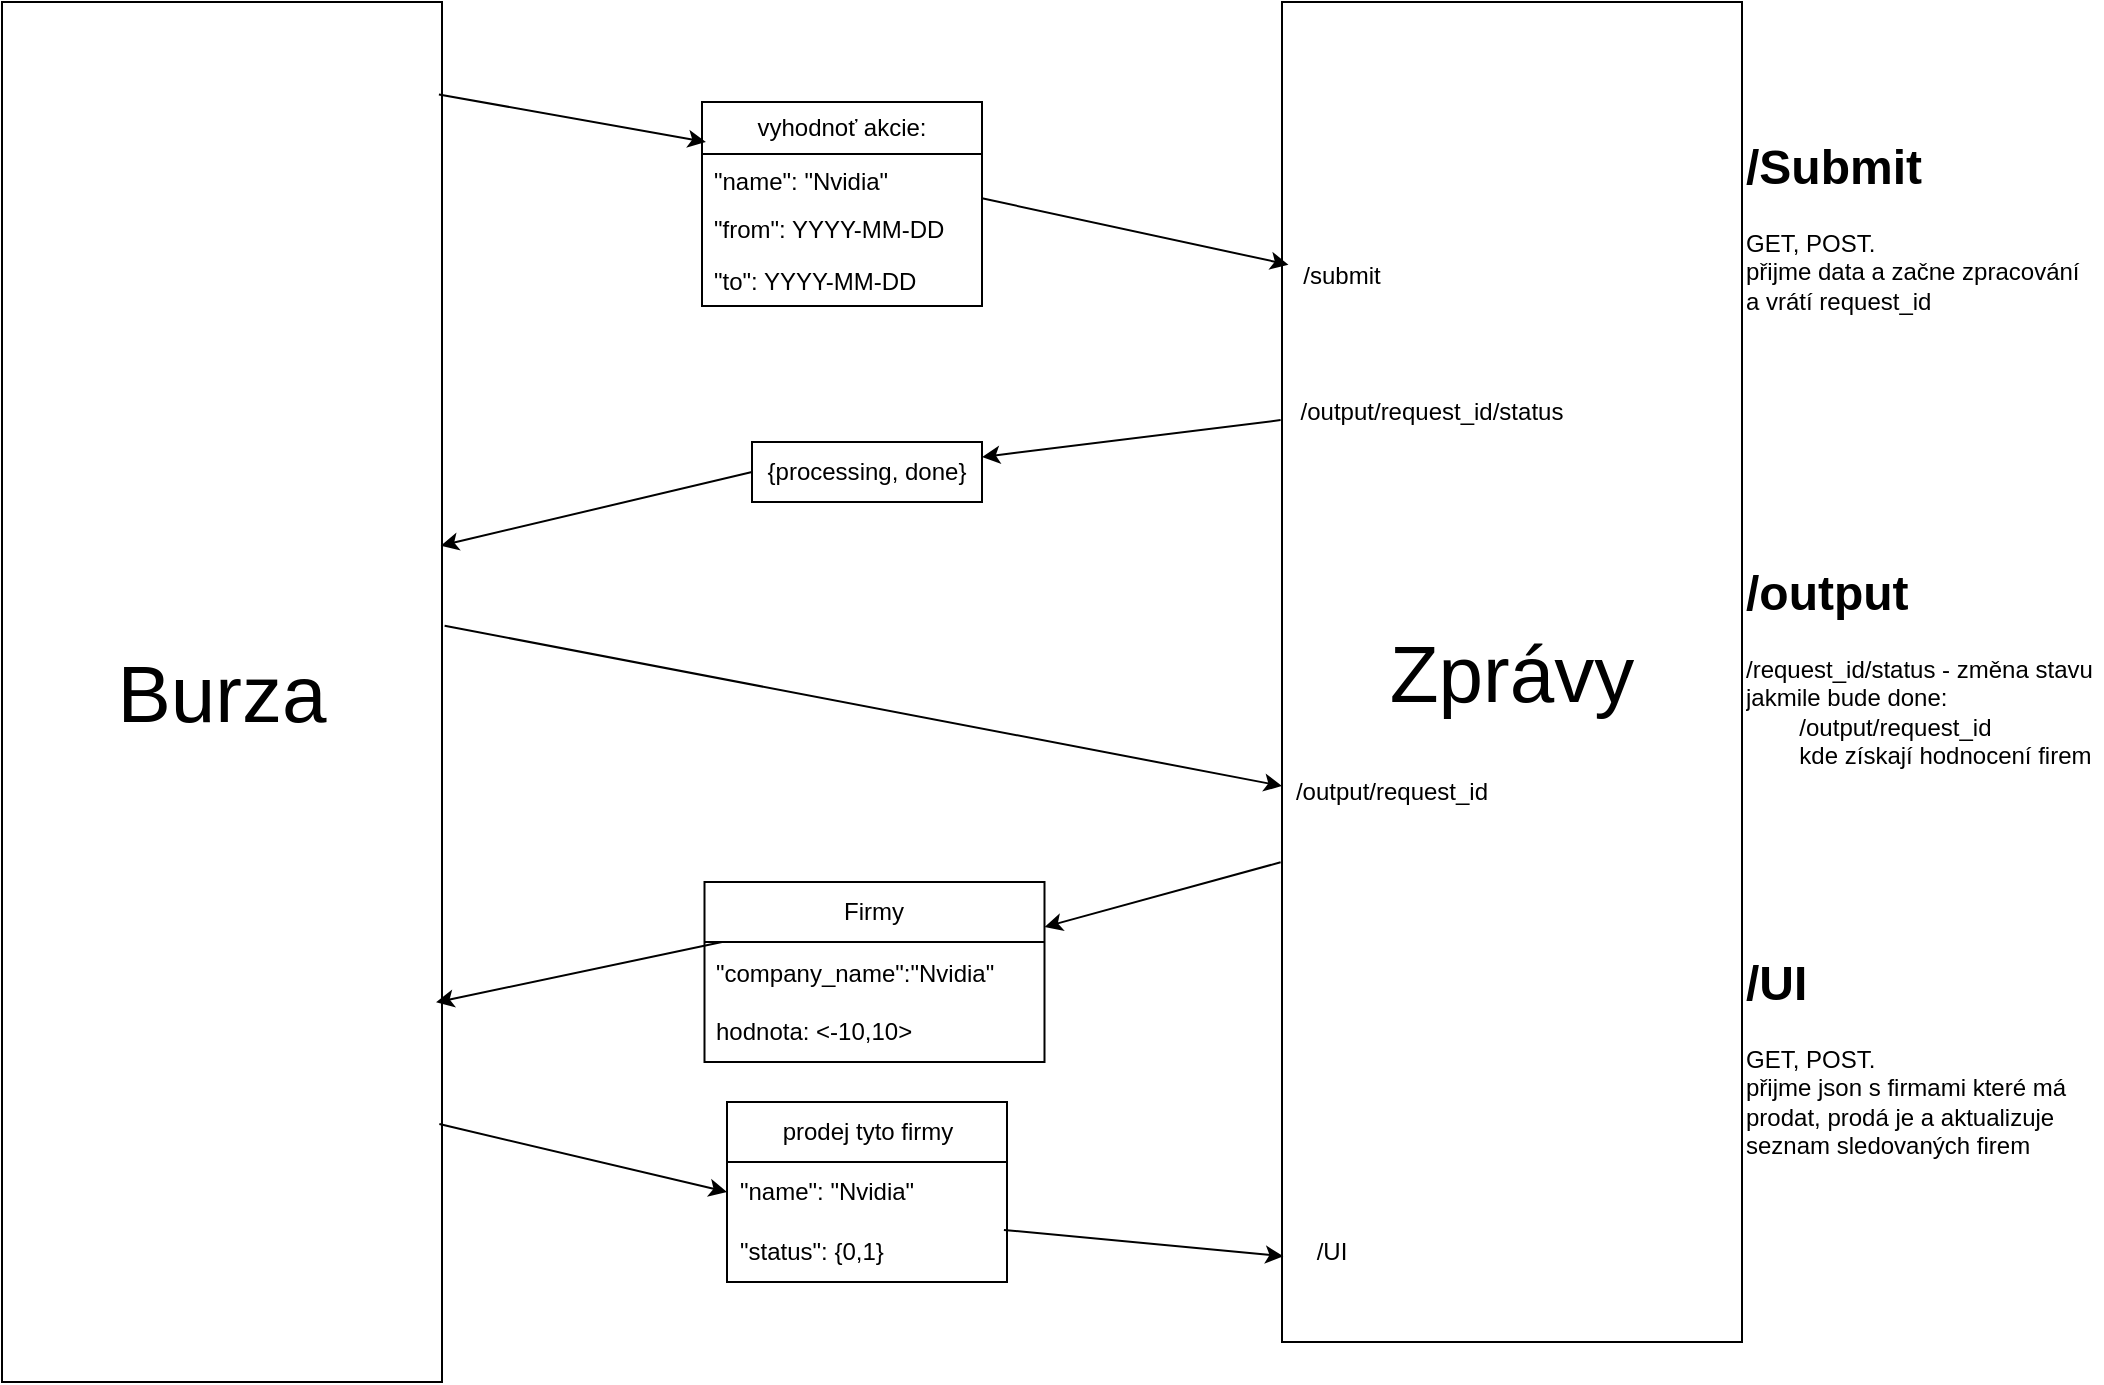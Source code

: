 <mxfile version="26.0.16">
  <diagram name="Page-1" id="hiQx0ptXW41FsAeKGRu4">
    <mxGraphModel dx="1154" dy="898" grid="1" gridSize="10" guides="1" tooltips="1" connect="1" arrows="1" fold="1" page="1" pageScale="1" pageWidth="850" pageHeight="1100" math="0" shadow="0">
      <root>
        <mxCell id="0" />
        <mxCell id="1" parent="0" />
        <mxCell id="BYSC5cJ-ouRIczsv33s2-2" value="&lt;font style=&quot;font-size: 40px;&quot;&gt;Burza&lt;/font&gt;" style="rounded=0;whiteSpace=wrap;html=1;" parent="1" vertex="1">
          <mxGeometry x="40" y="30" width="220" height="690" as="geometry" />
        </mxCell>
        <mxCell id="BYSC5cJ-ouRIczsv33s2-3" value="&lt;font style=&quot;font-size: 40px;&quot;&gt;Zprávy&lt;/font&gt;" style="rounded=0;whiteSpace=wrap;html=1;" parent="1" vertex="1">
          <mxGeometry x="680" y="30" width="230" height="670" as="geometry" />
        </mxCell>
        <mxCell id="BYSC5cJ-ouRIczsv33s2-10" value="" style="endArrow=classic;html=1;rounded=0;exitX=1;exitY=0.923;exitDx=0;exitDy=0;exitPerimeter=0;entryX=0.014;entryY=0.196;entryDx=0;entryDy=0;entryPerimeter=0;" parent="1" source="BYSC5cJ-ouRIczsv33s2-6" target="BYSC5cJ-ouRIczsv33s2-3" edge="1">
          <mxGeometry width="50" height="50" relative="1" as="geometry">
            <mxPoint x="490" y="180" as="sourcePoint" />
            <mxPoint x="540" y="130" as="targetPoint" />
          </mxGeometry>
        </mxCell>
        <mxCell id="BYSC5cJ-ouRIczsv33s2-11" value="" style="endArrow=classic;html=1;rounded=0;exitX=0.993;exitY=0.067;exitDx=0;exitDy=0;exitPerimeter=0;entryX=0.014;entryY=0.196;entryDx=0;entryDy=0;entryPerimeter=0;" parent="1" source="BYSC5cJ-ouRIczsv33s2-2" target="BYSC5cJ-ouRIczsv33s2-5" edge="1">
          <mxGeometry width="50" height="50" relative="1" as="geometry">
            <mxPoint x="262" y="159" as="sourcePoint" />
            <mxPoint x="682" y="161" as="targetPoint" />
          </mxGeometry>
        </mxCell>
        <mxCell id="BYSC5cJ-ouRIczsv33s2-5" value="vyhodnoť akcie:" style="swimlane;fontStyle=0;childLayout=stackLayout;horizontal=1;startSize=26;fillColor=none;horizontalStack=0;resizeParent=1;resizeParentMax=0;resizeLast=0;collapsible=1;marginBottom=0;whiteSpace=wrap;html=1;" parent="1" vertex="1">
          <mxGeometry x="390" y="80" width="140" height="102" as="geometry" />
        </mxCell>
        <mxCell id="BYSC5cJ-ouRIczsv33s2-6" value="&quot;name&quot;: &quot;Nvidia&quot;" style="text;strokeColor=none;fillColor=none;align=left;verticalAlign=top;spacingLeft=4;spacingRight=4;overflow=hidden;rotatable=0;points=[[0,0.5],[1,0.5]];portConstraint=eastwest;whiteSpace=wrap;html=1;" parent="BYSC5cJ-ouRIczsv33s2-5" vertex="1">
          <mxGeometry y="26" width="140" height="24" as="geometry" />
        </mxCell>
        <mxCell id="BYSC5cJ-ouRIczsv33s2-7" value="&quot;from&quot;: YYYY-MM-DD" style="text;strokeColor=none;fillColor=none;align=left;verticalAlign=top;spacingLeft=4;spacingRight=4;overflow=hidden;rotatable=0;points=[[0,0.5],[1,0.5]];portConstraint=eastwest;whiteSpace=wrap;html=1;" parent="BYSC5cJ-ouRIczsv33s2-5" vertex="1">
          <mxGeometry y="50" width="140" height="26" as="geometry" />
        </mxCell>
        <mxCell id="BYSC5cJ-ouRIczsv33s2-8" value="&quot;to&quot;: YYYY-MM-DD" style="text;strokeColor=none;fillColor=none;align=left;verticalAlign=top;spacingLeft=4;spacingRight=4;overflow=hidden;rotatable=0;points=[[0,0.5],[1,0.5]];portConstraint=eastwest;whiteSpace=wrap;html=1;" parent="BYSC5cJ-ouRIczsv33s2-5" vertex="1">
          <mxGeometry y="76" width="140" height="26" as="geometry" />
        </mxCell>
        <mxCell id="BYSC5cJ-ouRIczsv33s2-12" value="/submit" style="text;html=1;align=center;verticalAlign=middle;whiteSpace=wrap;rounded=0;" parent="1" vertex="1">
          <mxGeometry x="680" y="152" width="60" height="30" as="geometry" />
        </mxCell>
        <mxCell id="BYSC5cJ-ouRIczsv33s2-13" value="/output/request_id/status" style="text;html=1;align=center;verticalAlign=middle;whiteSpace=wrap;rounded=0;" parent="1" vertex="1">
          <mxGeometry x="680" y="220" width="150" height="30" as="geometry" />
        </mxCell>
        <mxCell id="BYSC5cJ-ouRIczsv33s2-16" value="" style="endArrow=classic;html=1;rounded=0;exitX=0;exitY=0.5;exitDx=0;exitDy=0;entryX=0.997;entryY=0.394;entryDx=0;entryDy=0;entryPerimeter=0;" parent="1" source="BYSC5cJ-ouRIczsv33s2-17" target="BYSC5cJ-ouRIczsv33s2-2" edge="1">
          <mxGeometry width="50" height="50" relative="1" as="geometry">
            <mxPoint x="490" y="330" as="sourcePoint" />
            <mxPoint x="540" y="280" as="targetPoint" />
          </mxGeometry>
        </mxCell>
        <mxCell id="BYSC5cJ-ouRIczsv33s2-18" value="" style="endArrow=classic;html=1;rounded=0;exitX=-0.003;exitY=0.312;exitDx=0;exitDy=0;exitPerimeter=0;entryX=1;entryY=0.25;entryDx=0;entryDy=0;" parent="1" source="BYSC5cJ-ouRIczsv33s2-3" target="BYSC5cJ-ouRIczsv33s2-17" edge="1">
          <mxGeometry width="50" height="50" relative="1" as="geometry">
            <mxPoint x="679" y="239" as="sourcePoint" />
            <mxPoint x="259" y="294" as="targetPoint" />
          </mxGeometry>
        </mxCell>
        <mxCell id="BYSC5cJ-ouRIczsv33s2-17" value="{process&lt;span style=&quot;background-color: transparent; color: light-dark(rgb(0, 0, 0), rgb(255, 255, 255));&quot;&gt;ing, done}&lt;/span&gt;" style="text;html=1;align=center;verticalAlign=middle;whiteSpace=wrap;rounded=0;labelBorderColor=none;strokeColor=default;" parent="1" vertex="1">
          <mxGeometry x="415" y="250" width="115" height="30" as="geometry" />
        </mxCell>
        <mxCell id="BYSC5cJ-ouRIczsv33s2-20" value="" style="endArrow=classic;html=1;rounded=0;exitX=1.006;exitY=0.452;exitDx=0;exitDy=0;exitPerimeter=0;" parent="1" source="BYSC5cJ-ouRIczsv33s2-2" edge="1">
          <mxGeometry width="50" height="50" relative="1" as="geometry">
            <mxPoint x="580" y="410" as="sourcePoint" />
            <mxPoint x="680" y="422" as="targetPoint" />
          </mxGeometry>
        </mxCell>
        <mxCell id="BYSC5cJ-ouRIczsv33s2-24" value="/output/request_id" style="text;html=1;align=center;verticalAlign=middle;whiteSpace=wrap;rounded=0;" parent="1" vertex="1">
          <mxGeometry x="680" y="410" width="110" height="30" as="geometry" />
        </mxCell>
        <mxCell id="BYSC5cJ-ouRIczsv33s2-25" value="" style="endArrow=classic;html=1;rounded=0;exitX=0;exitY=0.5;exitDx=0;exitDy=0;entryX=0.991;entryY=0.851;entryDx=0;entryDy=0;entryPerimeter=0;" parent="1" edge="1">
          <mxGeometry width="50" height="50" relative="1" as="geometry">
            <mxPoint x="400" y="500" as="sourcePoint" />
            <mxPoint x="257.03" y="530.17" as="targetPoint" />
          </mxGeometry>
        </mxCell>
        <mxCell id="BYSC5cJ-ouRIczsv33s2-30" value="" style="endArrow=classic;html=1;rounded=0;exitX=-0.003;exitY=0.642;exitDx=0;exitDy=0;entryX=1;entryY=0.25;entryDx=0;entryDy=0;exitPerimeter=0;" parent="1" source="BYSC5cJ-ouRIczsv33s2-3" target="BYSC5cJ-ouRIczsv33s2-26" edge="1">
          <mxGeometry width="50" height="50" relative="1" as="geometry">
            <mxPoint x="680" y="433" as="sourcePoint" />
            <mxPoint x="262" y="517" as="targetPoint" />
          </mxGeometry>
        </mxCell>
        <mxCell id="BYSC5cJ-ouRIczsv33s2-26" value="Firmy" style="swimlane;fontStyle=0;childLayout=stackLayout;horizontal=1;startSize=30;horizontalStack=0;resizeParent=1;resizeParentMax=0;resizeLast=0;collapsible=1;marginBottom=0;whiteSpace=wrap;html=1;" parent="1" vertex="1">
          <mxGeometry x="391.25" y="470" width="170" height="90" as="geometry" />
        </mxCell>
        <mxCell id="BYSC5cJ-ouRIczsv33s2-27" value="&lt;div&gt;&quot;company_name&quot;:&quot;Nvidia&quot;&lt;/div&gt;&lt;br&gt;hodnota: &amp;lt;-10,10&amp;gt;" style="text;strokeColor=none;fillColor=none;align=left;verticalAlign=middle;spacingLeft=4;spacingRight=4;overflow=hidden;points=[[0,0.5],[1,0.5]];portConstraint=eastwest;rotatable=0;whiteSpace=wrap;html=1;" parent="BYSC5cJ-ouRIczsv33s2-26" vertex="1">
          <mxGeometry y="30" width="170" height="60" as="geometry" />
        </mxCell>
        <mxCell id="BYSC5cJ-ouRIczsv33s2-33" value="" style="endArrow=classic;html=1;rounded=0;exitX=0.989;exitY=1.133;exitDx=0;exitDy=0;exitPerimeter=0;entryX=0.003;entryY=0.936;entryDx=0;entryDy=0;entryPerimeter=0;" parent="1" source="BYSC5cJ-ouRIczsv33s2-39" target="BYSC5cJ-ouRIczsv33s2-3" edge="1">
          <mxGeometry width="50" height="50" relative="1" as="geometry">
            <mxPoint x="580" y="480" as="sourcePoint" />
            <mxPoint x="630" y="430" as="targetPoint" />
          </mxGeometry>
        </mxCell>
        <mxCell id="BYSC5cJ-ouRIczsv33s2-42" value="" style="endArrow=classic;html=1;rounded=0;exitX=0.994;exitY=0.813;exitDx=0;exitDy=0;exitPerimeter=0;entryX=0;entryY=0.5;entryDx=0;entryDy=0;" parent="1" source="BYSC5cJ-ouRIczsv33s2-2" target="BYSC5cJ-ouRIczsv33s2-39" edge="1">
          <mxGeometry width="50" height="50" relative="1" as="geometry">
            <mxPoint x="258" y="575" as="sourcePoint" />
            <mxPoint x="681" y="657" as="targetPoint" />
          </mxGeometry>
        </mxCell>
        <mxCell id="BYSC5cJ-ouRIczsv33s2-38" value="prodej tyto firmy" style="swimlane;fontStyle=0;childLayout=stackLayout;horizontal=1;startSize=30;horizontalStack=0;resizeParent=1;resizeParentMax=0;resizeLast=0;collapsible=1;marginBottom=0;whiteSpace=wrap;html=1;" parent="1" vertex="1">
          <mxGeometry x="402.5" y="580" width="140" height="90" as="geometry" />
        </mxCell>
        <mxCell id="BYSC5cJ-ouRIczsv33s2-39" value="&quot;name&quot;: &quot;Nvidia&quot;" style="text;strokeColor=none;fillColor=none;align=left;verticalAlign=middle;spacingLeft=4;spacingRight=4;overflow=hidden;points=[[0,0.5],[1,0.5]];portConstraint=eastwest;rotatable=0;whiteSpace=wrap;html=1;" parent="BYSC5cJ-ouRIczsv33s2-38" vertex="1">
          <mxGeometry y="30" width="140" height="30" as="geometry" />
        </mxCell>
        <mxCell id="BYSC5cJ-ouRIczsv33s2-40" value="&quot;status&quot;: {0,1}" style="text;strokeColor=none;fillColor=none;align=left;verticalAlign=middle;spacingLeft=4;spacingRight=4;overflow=hidden;points=[[0,0.5],[1,0.5]];portConstraint=eastwest;rotatable=0;whiteSpace=wrap;html=1;" parent="BYSC5cJ-ouRIczsv33s2-38" vertex="1">
          <mxGeometry y="60" width="140" height="30" as="geometry" />
        </mxCell>
        <mxCell id="BYSC5cJ-ouRIczsv33s2-43" value="/UI" style="text;html=1;align=center;verticalAlign=middle;whiteSpace=wrap;rounded=0;" parent="1" vertex="1">
          <mxGeometry x="680" y="640" width="50" height="30" as="geometry" />
        </mxCell>
        <mxCell id="BYSC5cJ-ouRIczsv33s2-45" value="&lt;h1 style=&quot;margin-top: 0px;&quot;&gt;/Submit&lt;/h1&gt;&lt;p&gt;GET, POST.&lt;br&gt;přijme data a začne zpracování&lt;br&gt;a vrátí request_id&lt;/p&gt;" style="text;html=1;whiteSpace=wrap;overflow=hidden;rounded=0;" parent="1" vertex="1">
          <mxGeometry x="910" y="92" width="180" height="98" as="geometry" />
        </mxCell>
        <mxCell id="BYSC5cJ-ouRIczsv33s2-46" value="&lt;h1 style=&quot;margin-top: 0px;&quot;&gt;/output&lt;/h1&gt;&lt;p&gt;/request_id/status - změna stavu jakmile bude done:&lt;br&gt;&lt;span style=&quot;background-color: transparent; color: light-dark(rgb(0, 0, 0), rgb(255, 255, 255));&quot;&gt;&lt;span style=&quot;white-space: pre;&quot;&gt;&#x9;&lt;/span&gt;/output/request_id&amp;nbsp;&lt;br&gt;&lt;span style=&quot;white-space: pre;&quot;&gt;&#x9;&lt;/span&gt;kde získají hodnocení firem&lt;br&gt;&lt;/span&gt;&lt;/p&gt;" style="text;html=1;whiteSpace=wrap;overflow=hidden;rounded=0;" parent="1" vertex="1">
          <mxGeometry x="910" y="305" width="180" height="120" as="geometry" />
        </mxCell>
        <mxCell id="BYSC5cJ-ouRIczsv33s2-47" value="&lt;h1 style=&quot;margin-top: 0px;&quot;&gt;/UI&lt;/h1&gt;&lt;p&gt;GET, POST.&lt;br&gt;přijme json s firmami které má prodat, prodá je a aktualizuje seznam sledovaných firem&lt;/p&gt;" style="text;html=1;whiteSpace=wrap;overflow=hidden;rounded=0;" parent="1" vertex="1">
          <mxGeometry x="910" y="500" width="180" height="120" as="geometry" />
        </mxCell>
      </root>
    </mxGraphModel>
  </diagram>
</mxfile>
